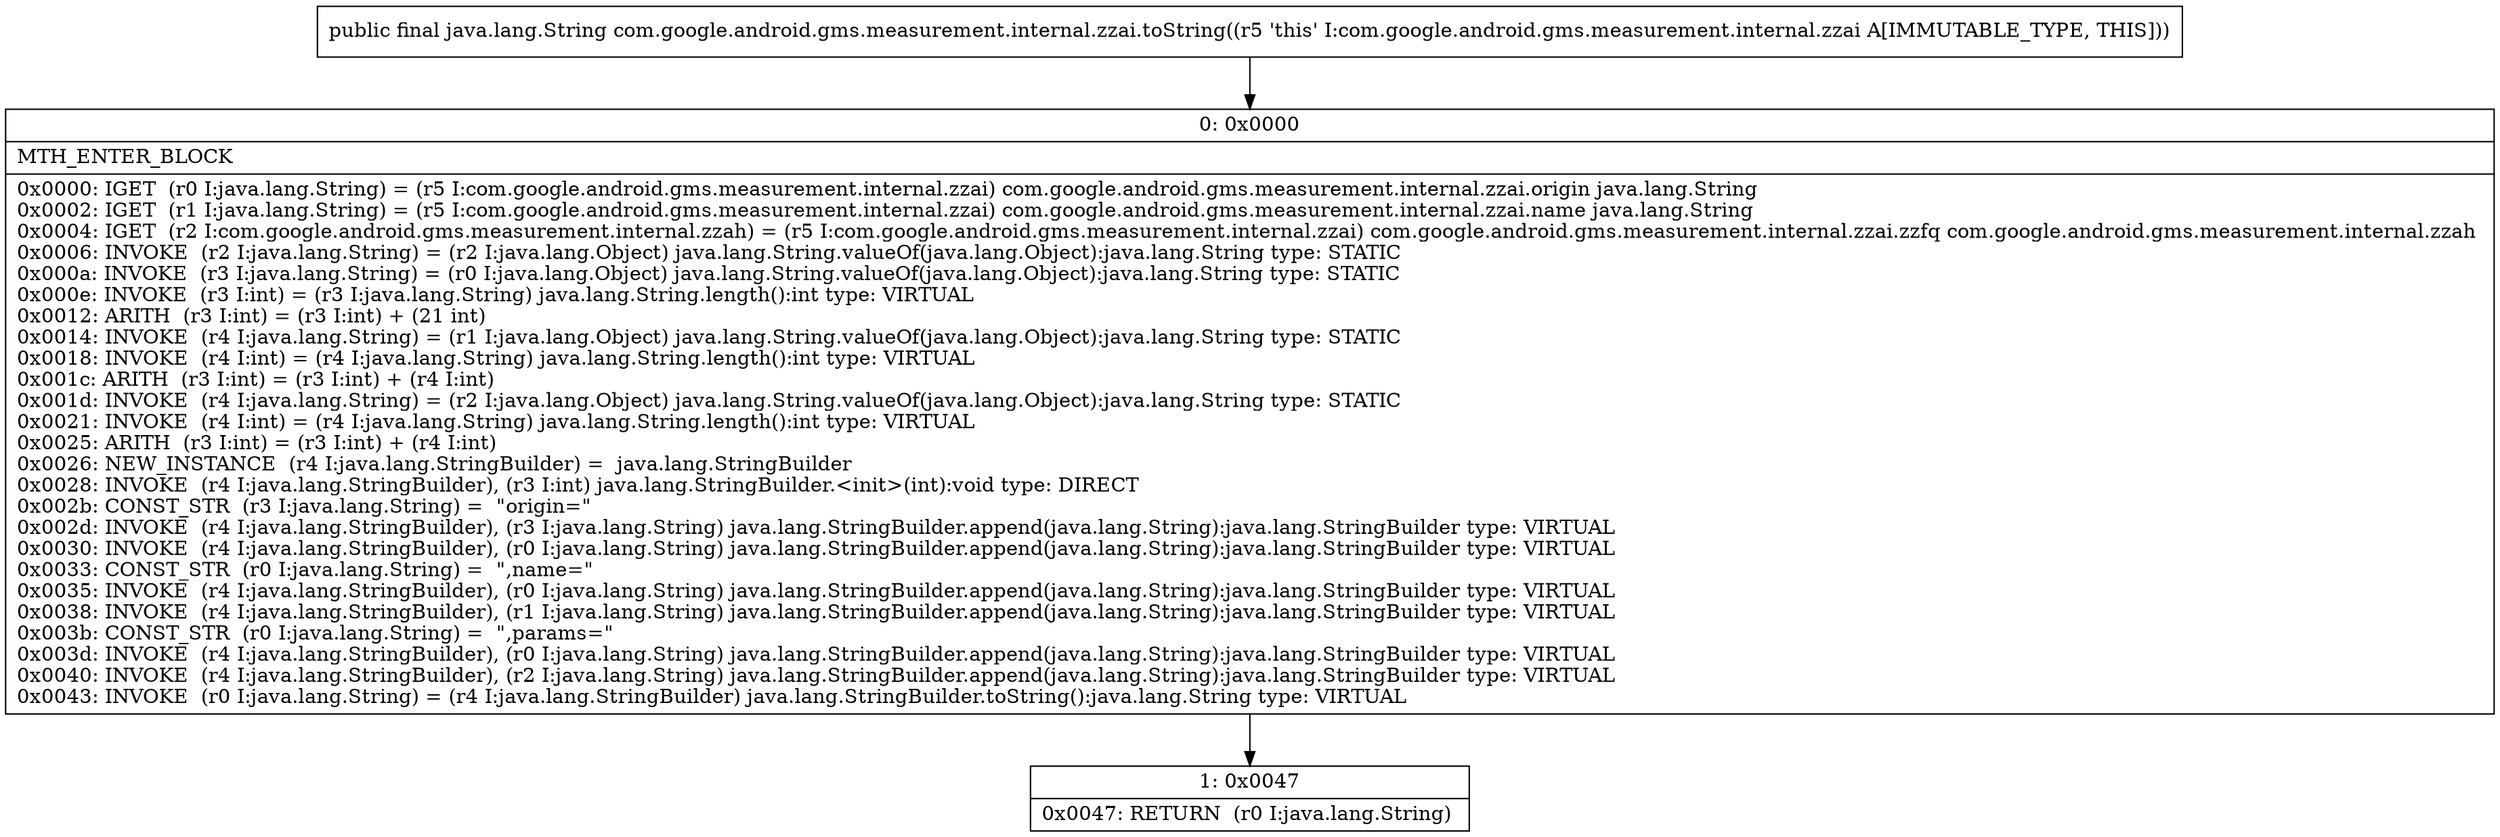 digraph "CFG forcom.google.android.gms.measurement.internal.zzai.toString()Ljava\/lang\/String;" {
Node_0 [shape=record,label="{0\:\ 0x0000|MTH_ENTER_BLOCK\l|0x0000: IGET  (r0 I:java.lang.String) = (r5 I:com.google.android.gms.measurement.internal.zzai) com.google.android.gms.measurement.internal.zzai.origin java.lang.String \l0x0002: IGET  (r1 I:java.lang.String) = (r5 I:com.google.android.gms.measurement.internal.zzai) com.google.android.gms.measurement.internal.zzai.name java.lang.String \l0x0004: IGET  (r2 I:com.google.android.gms.measurement.internal.zzah) = (r5 I:com.google.android.gms.measurement.internal.zzai) com.google.android.gms.measurement.internal.zzai.zzfq com.google.android.gms.measurement.internal.zzah \l0x0006: INVOKE  (r2 I:java.lang.String) = (r2 I:java.lang.Object) java.lang.String.valueOf(java.lang.Object):java.lang.String type: STATIC \l0x000a: INVOKE  (r3 I:java.lang.String) = (r0 I:java.lang.Object) java.lang.String.valueOf(java.lang.Object):java.lang.String type: STATIC \l0x000e: INVOKE  (r3 I:int) = (r3 I:java.lang.String) java.lang.String.length():int type: VIRTUAL \l0x0012: ARITH  (r3 I:int) = (r3 I:int) + (21 int) \l0x0014: INVOKE  (r4 I:java.lang.String) = (r1 I:java.lang.Object) java.lang.String.valueOf(java.lang.Object):java.lang.String type: STATIC \l0x0018: INVOKE  (r4 I:int) = (r4 I:java.lang.String) java.lang.String.length():int type: VIRTUAL \l0x001c: ARITH  (r3 I:int) = (r3 I:int) + (r4 I:int) \l0x001d: INVOKE  (r4 I:java.lang.String) = (r2 I:java.lang.Object) java.lang.String.valueOf(java.lang.Object):java.lang.String type: STATIC \l0x0021: INVOKE  (r4 I:int) = (r4 I:java.lang.String) java.lang.String.length():int type: VIRTUAL \l0x0025: ARITH  (r3 I:int) = (r3 I:int) + (r4 I:int) \l0x0026: NEW_INSTANCE  (r4 I:java.lang.StringBuilder) =  java.lang.StringBuilder \l0x0028: INVOKE  (r4 I:java.lang.StringBuilder), (r3 I:int) java.lang.StringBuilder.\<init\>(int):void type: DIRECT \l0x002b: CONST_STR  (r3 I:java.lang.String) =  \"origin=\" \l0x002d: INVOKE  (r4 I:java.lang.StringBuilder), (r3 I:java.lang.String) java.lang.StringBuilder.append(java.lang.String):java.lang.StringBuilder type: VIRTUAL \l0x0030: INVOKE  (r4 I:java.lang.StringBuilder), (r0 I:java.lang.String) java.lang.StringBuilder.append(java.lang.String):java.lang.StringBuilder type: VIRTUAL \l0x0033: CONST_STR  (r0 I:java.lang.String) =  \",name=\" \l0x0035: INVOKE  (r4 I:java.lang.StringBuilder), (r0 I:java.lang.String) java.lang.StringBuilder.append(java.lang.String):java.lang.StringBuilder type: VIRTUAL \l0x0038: INVOKE  (r4 I:java.lang.StringBuilder), (r1 I:java.lang.String) java.lang.StringBuilder.append(java.lang.String):java.lang.StringBuilder type: VIRTUAL \l0x003b: CONST_STR  (r0 I:java.lang.String) =  \",params=\" \l0x003d: INVOKE  (r4 I:java.lang.StringBuilder), (r0 I:java.lang.String) java.lang.StringBuilder.append(java.lang.String):java.lang.StringBuilder type: VIRTUAL \l0x0040: INVOKE  (r4 I:java.lang.StringBuilder), (r2 I:java.lang.String) java.lang.StringBuilder.append(java.lang.String):java.lang.StringBuilder type: VIRTUAL \l0x0043: INVOKE  (r0 I:java.lang.String) = (r4 I:java.lang.StringBuilder) java.lang.StringBuilder.toString():java.lang.String type: VIRTUAL \l}"];
Node_1 [shape=record,label="{1\:\ 0x0047|0x0047: RETURN  (r0 I:java.lang.String) \l}"];
MethodNode[shape=record,label="{public final java.lang.String com.google.android.gms.measurement.internal.zzai.toString((r5 'this' I:com.google.android.gms.measurement.internal.zzai A[IMMUTABLE_TYPE, THIS])) }"];
MethodNode -> Node_0;
Node_0 -> Node_1;
}

